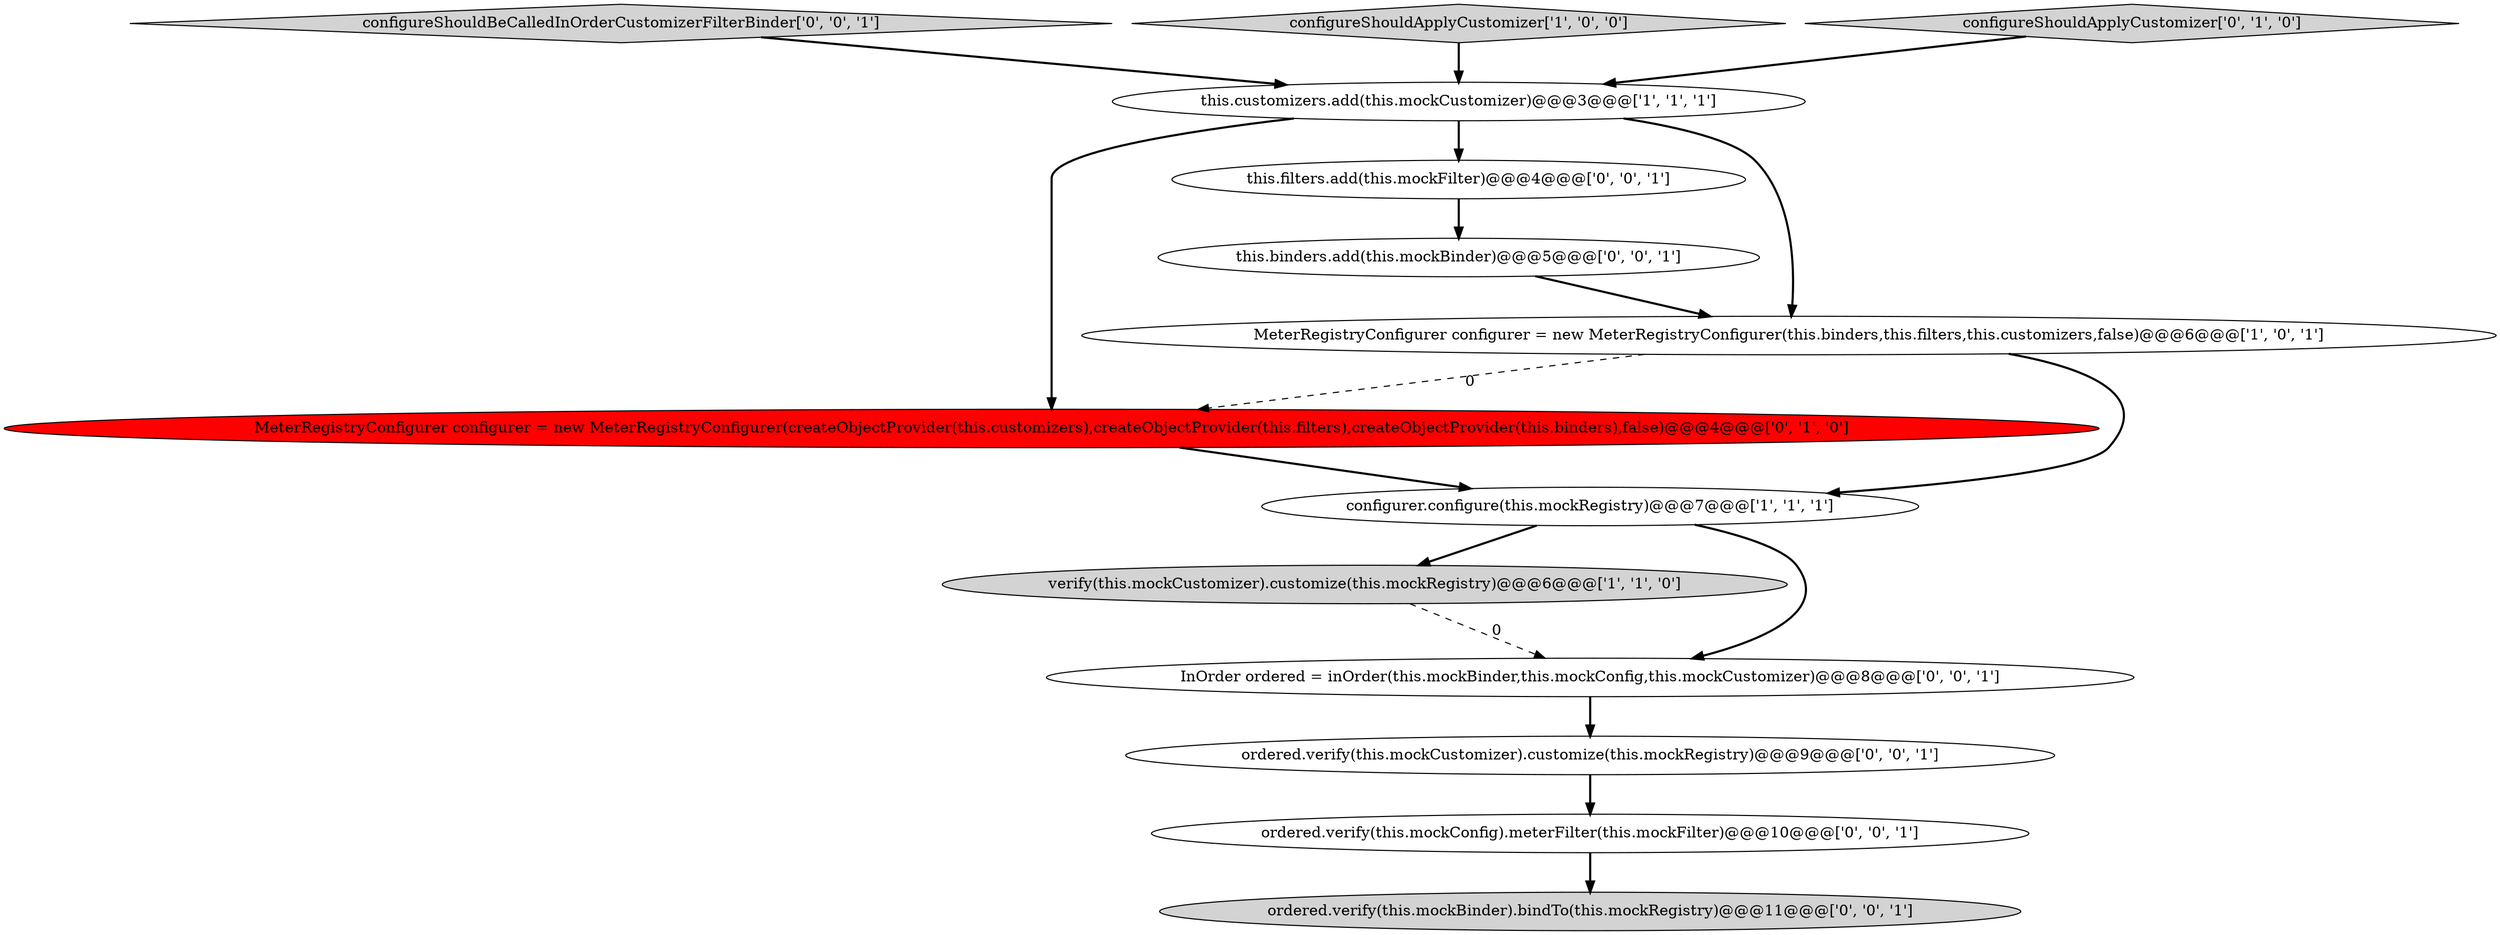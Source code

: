 digraph {
7 [style = filled, label = "configureShouldBeCalledInOrderCustomizerFilterBinder['0', '0', '1']", fillcolor = lightgray, shape = diamond image = "AAA0AAABBB3BBB"];
11 [style = filled, label = "ordered.verify(this.mockBinder).bindTo(this.mockRegistry)@@@11@@@['0', '0', '1']", fillcolor = lightgray, shape = ellipse image = "AAA0AAABBB3BBB"];
0 [style = filled, label = "this.customizers.add(this.mockCustomizer)@@@3@@@['1', '1', '1']", fillcolor = white, shape = ellipse image = "AAA0AAABBB1BBB"];
13 [style = filled, label = "this.binders.add(this.mockBinder)@@@5@@@['0', '0', '1']", fillcolor = white, shape = ellipse image = "AAA0AAABBB3BBB"];
2 [style = filled, label = "verify(this.mockCustomizer).customize(this.mockRegistry)@@@6@@@['1', '1', '0']", fillcolor = lightgray, shape = ellipse image = "AAA0AAABBB1BBB"];
3 [style = filled, label = "configureShouldApplyCustomizer['1', '0', '0']", fillcolor = lightgray, shape = diamond image = "AAA0AAABBB1BBB"];
5 [style = filled, label = "MeterRegistryConfigurer configurer = new MeterRegistryConfigurer(createObjectProvider(this.customizers),createObjectProvider(this.filters),createObjectProvider(this.binders),false)@@@4@@@['0', '1', '0']", fillcolor = red, shape = ellipse image = "AAA1AAABBB2BBB"];
8 [style = filled, label = "InOrder ordered = inOrder(this.mockBinder,this.mockConfig,this.mockCustomizer)@@@8@@@['0', '0', '1']", fillcolor = white, shape = ellipse image = "AAA0AAABBB3BBB"];
9 [style = filled, label = "ordered.verify(this.mockConfig).meterFilter(this.mockFilter)@@@10@@@['0', '0', '1']", fillcolor = white, shape = ellipse image = "AAA0AAABBB3BBB"];
10 [style = filled, label = "ordered.verify(this.mockCustomizer).customize(this.mockRegistry)@@@9@@@['0', '0', '1']", fillcolor = white, shape = ellipse image = "AAA0AAABBB3BBB"];
1 [style = filled, label = "configurer.configure(this.mockRegistry)@@@7@@@['1', '1', '1']", fillcolor = white, shape = ellipse image = "AAA0AAABBB1BBB"];
12 [style = filled, label = "this.filters.add(this.mockFilter)@@@4@@@['0', '0', '1']", fillcolor = white, shape = ellipse image = "AAA0AAABBB3BBB"];
6 [style = filled, label = "configureShouldApplyCustomizer['0', '1', '0']", fillcolor = lightgray, shape = diamond image = "AAA0AAABBB2BBB"];
4 [style = filled, label = "MeterRegistryConfigurer configurer = new MeterRegistryConfigurer(this.binders,this.filters,this.customizers,false)@@@6@@@['1', '0', '1']", fillcolor = white, shape = ellipse image = "AAA0AAABBB1BBB"];
4->5 [style = dashed, label="0"];
12->13 [style = bold, label=""];
5->1 [style = bold, label=""];
8->10 [style = bold, label=""];
1->2 [style = bold, label=""];
4->1 [style = bold, label=""];
6->0 [style = bold, label=""];
10->9 [style = bold, label=""];
1->8 [style = bold, label=""];
7->0 [style = bold, label=""];
9->11 [style = bold, label=""];
0->4 [style = bold, label=""];
2->8 [style = dashed, label="0"];
3->0 [style = bold, label=""];
0->12 [style = bold, label=""];
0->5 [style = bold, label=""];
13->4 [style = bold, label=""];
}
